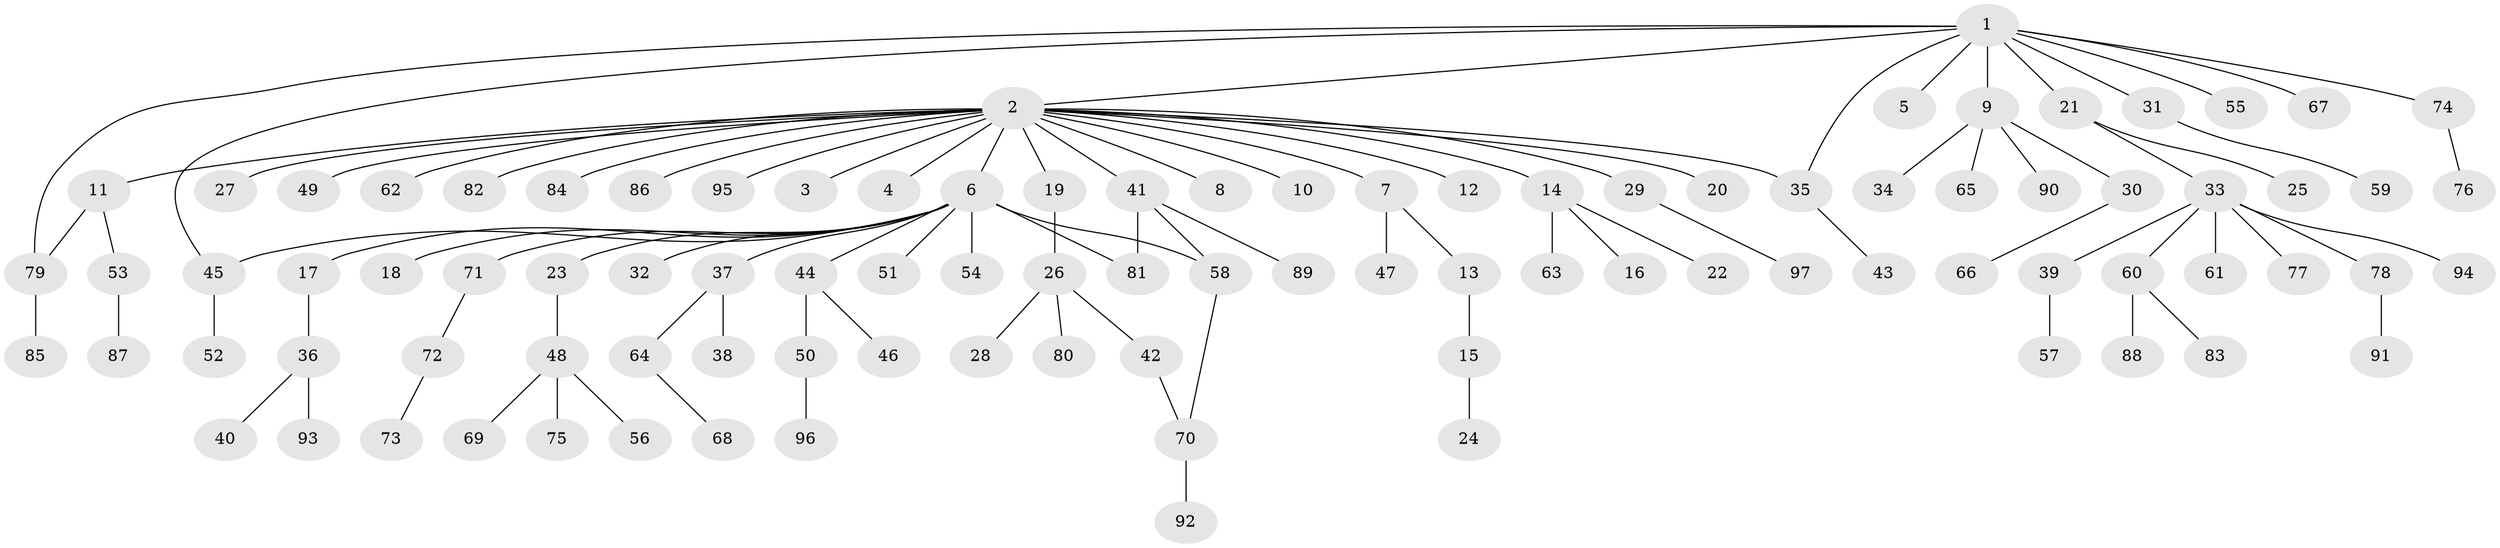 // Generated by graph-tools (version 1.1) at 2025/49/03/09/25 03:49:52]
// undirected, 97 vertices, 102 edges
graph export_dot {
graph [start="1"]
  node [color=gray90,style=filled];
  1;
  2;
  3;
  4;
  5;
  6;
  7;
  8;
  9;
  10;
  11;
  12;
  13;
  14;
  15;
  16;
  17;
  18;
  19;
  20;
  21;
  22;
  23;
  24;
  25;
  26;
  27;
  28;
  29;
  30;
  31;
  32;
  33;
  34;
  35;
  36;
  37;
  38;
  39;
  40;
  41;
  42;
  43;
  44;
  45;
  46;
  47;
  48;
  49;
  50;
  51;
  52;
  53;
  54;
  55;
  56;
  57;
  58;
  59;
  60;
  61;
  62;
  63;
  64;
  65;
  66;
  67;
  68;
  69;
  70;
  71;
  72;
  73;
  74;
  75;
  76;
  77;
  78;
  79;
  80;
  81;
  82;
  83;
  84;
  85;
  86;
  87;
  88;
  89;
  90;
  91;
  92;
  93;
  94;
  95;
  96;
  97;
  1 -- 2;
  1 -- 5;
  1 -- 9;
  1 -- 21;
  1 -- 31;
  1 -- 35;
  1 -- 45;
  1 -- 55;
  1 -- 67;
  1 -- 74;
  1 -- 79;
  2 -- 3;
  2 -- 4;
  2 -- 6;
  2 -- 7;
  2 -- 8;
  2 -- 10;
  2 -- 11;
  2 -- 12;
  2 -- 14;
  2 -- 19;
  2 -- 20;
  2 -- 27;
  2 -- 29;
  2 -- 35;
  2 -- 41;
  2 -- 49;
  2 -- 62;
  2 -- 82;
  2 -- 84;
  2 -- 86;
  2 -- 95;
  6 -- 17;
  6 -- 18;
  6 -- 23;
  6 -- 32;
  6 -- 37;
  6 -- 44;
  6 -- 45;
  6 -- 51;
  6 -- 54;
  6 -- 58;
  6 -- 71;
  6 -- 81;
  7 -- 13;
  7 -- 47;
  9 -- 30;
  9 -- 34;
  9 -- 65;
  9 -- 90;
  11 -- 53;
  11 -- 79;
  13 -- 15;
  14 -- 16;
  14 -- 22;
  14 -- 63;
  15 -- 24;
  17 -- 36;
  19 -- 26;
  21 -- 25;
  21 -- 33;
  23 -- 48;
  26 -- 28;
  26 -- 42;
  26 -- 80;
  29 -- 97;
  30 -- 66;
  31 -- 59;
  33 -- 39;
  33 -- 60;
  33 -- 61;
  33 -- 77;
  33 -- 78;
  33 -- 94;
  35 -- 43;
  36 -- 40;
  36 -- 93;
  37 -- 38;
  37 -- 64;
  39 -- 57;
  41 -- 58;
  41 -- 81;
  41 -- 89;
  42 -- 70;
  44 -- 46;
  44 -- 50;
  45 -- 52;
  48 -- 56;
  48 -- 69;
  48 -- 75;
  50 -- 96;
  53 -- 87;
  58 -- 70;
  60 -- 83;
  60 -- 88;
  64 -- 68;
  70 -- 92;
  71 -- 72;
  72 -- 73;
  74 -- 76;
  78 -- 91;
  79 -- 85;
}
